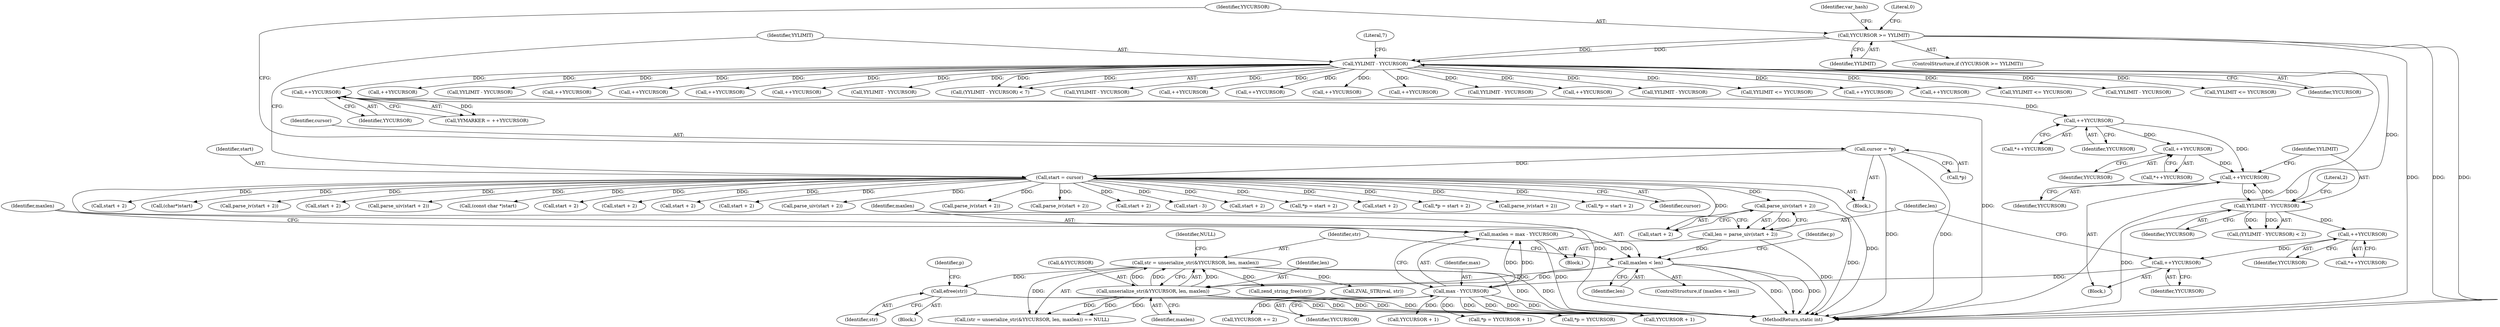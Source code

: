 digraph "0_php-src_1a23ebc1fff59bf480ca92963b36eba5c1b904c4@API" {
"1002107" [label="(Call,efree(str))"];
"1002074" [label="(Call,str = unserialize_str(&YYCURSOR, len, maxlen))"];
"1002076" [label="(Call,unserialize_str(&YYCURSOR, len, maxlen))"];
"1002060" [label="(Call,maxlen < len)"];
"1002054" [label="(Call,maxlen = max - YYCURSOR)"];
"1002056" [label="(Call,max - YYCURSOR)"];
"1002042" [label="(Call,++YYCURSOR)"];
"1001317" [label="(Call,++YYCURSOR)"];
"1000802" [label="(Call,YYLIMIT - YYCURSOR)"];
"1000152" [label="(Call,YYLIMIT - YYCURSOR)"];
"1000125" [label="(Call,YYCURSOR >= YYLIMIT)"];
"1000798" [label="(Call,++YYCURSOR)"];
"1000785" [label="(Call,++YYCURSOR)"];
"1000438" [label="(Call,++YYCURSOR)"];
"1000245" [label="(Call,++YYCURSOR)"];
"1002048" [label="(Call,len = parse_uiv(start + 2))"];
"1002050" [label="(Call,parse_uiv(start + 2))"];
"1000144" [label="(Call,start = cursor)"];
"1000120" [label="(Call,cursor = *p)"];
"1002049" [label="(Identifier,len)"];
"1001604" [label="(Call,start + 2)"];
"1002398" [label="(Call,(char*)start)"];
"1000273" [label="(Call,++YYCURSOR)"];
"1002136" [label="(Call,parse_iv(start + 2))"];
"1002112" [label="(Call,YYCURSOR + 1)"];
"1001115" [label="(Call,YYLIMIT - YYCURSOR)"];
"1000439" [label="(Identifier,YYCURSOR)"];
"1002066" [label="(Identifier,p)"];
"1000205" [label="(Call,++YYCURSOR)"];
"1000803" [label="(Identifier,YYLIMIT)"];
"1002107" [label="(Call,efree(str))"];
"1000125" [label="(Call,YYCURSOR >= YYLIMIT)"];
"1001348" [label="(Call,start + 2)"];
"1002044" [label="(Block,)"];
"1000231" [label="(Call,++YYCURSOR)"];
"1000133" [label="(Identifier,var_hash)"];
"1002117" [label="(Call,YYCURSOR += 2)"];
"1002058" [label="(Identifier,YYCURSOR)"];
"1000287" [label="(Call,++YYCURSOR)"];
"1002111" [label="(Identifier,p)"];
"1002102" [label="(Call,YYCURSOR + 1)"];
"1000785" [label="(Call,++YYCURSOR)"];
"1002079" [label="(Identifier,len)"];
"1000352" [label="(Call,++YYCURSOR)"];
"1002298" [label="(Call,parse_uiv(start + 2))"];
"1002055" [label="(Identifier,maxlen)"];
"1001422" [label="(Call,(const char *)start)"];
"1001358" [label="(Call,YYLIMIT - YYCURSOR)"];
"1000801" [label="(Call,(YYLIMIT - YYCURSOR) < 2)"];
"1000127" [label="(Identifier,YYLIMIT)"];
"1000151" [label="(Call,(YYLIMIT - YYCURSOR) < 7)"];
"1000121" [label="(Identifier,cursor)"];
"1000960" [label="(Call,YYLIMIT - YYCURSOR)"];
"1001263" [label="(Call,start + 2)"];
"1002076" [label="(Call,unserialize_str(&YYCURSOR, len, maxlen))"];
"1002091" [label="(Call,zend_string_free(str))"];
"1002080" [label="(Identifier,maxlen)"];
"1000343" [label="(Call,++YYCURSOR)"];
"1002106" [label="(Block,)"];
"1000246" [label="(Identifier,YYCURSOR)"];
"1001723" [label="(Call,start + 2)"];
"1002067" [label="(Call,start + 2)"];
"1002051" [label="(Call,start + 2)"];
"1000111" [label="(Block,)"];
"1002081" [label="(Identifier,NULL)"];
"1000217" [label="(Call,++YYCURSOR)"];
"1002315" [label="(Call,start + 2)"];
"1002043" [label="(Identifier,YYCURSOR)"];
"1001702" [label="(Call,parse_uiv(start + 2))"];
"1001603" [label="(Call,parse_iv(start + 2))"];
"1001316" [label="(Call,*++YYCURSOR)"];
"1001262" [label="(Call,parse_iv(start + 2))"];
"1000243" [label="(Call,YYMARKER = ++YYCURSOR)"];
"1002299" [label="(Call,start + 2)"];
"1000437" [label="(Call,*++YYCURSOR)"];
"1002056" [label="(Call,max - YYCURSOR)"];
"1000147" [label="(Block,)"];
"1002073" [label="(Call,(str = unserialize_str(&YYCURSOR, len, maxlen)) == NULL)"];
"1002109" [label="(Call,*p = YYCURSOR + 1)"];
"1002447" [label="(MethodReturn,static int)"];
"1001317" [label="(Call,++YYCURSOR)"];
"1000301" [label="(Call,++YYCURSOR)"];
"1000804" [label="(Identifier,YYCURSOR)"];
"1000144" [label="(Call,start = cursor)"];
"1000193" [label="(Call,++YYCURSOR)"];
"1000705" [label="(Call,YYLIMIT - YYCURSOR)"];
"1000124" [label="(ControlStructure,if (YYCURSOR >= YYLIMIT))"];
"1001497" [label="(Call,start - 3)"];
"1000329" [label="(Call,++YYCURSOR)"];
"1002137" [label="(Call,start + 2)"];
"1002074" [label="(Call,str = unserialize_str(&YYCURSOR, len, maxlen))"];
"1001720" [label="(Call,*p = start + 2)"];
"1002054" [label="(Call,maxlen = max - YYCURSOR)"];
"1000120" [label="(Call,cursor = *p)"];
"1001703" [label="(Call,start + 2)"];
"1002312" [label="(Call,*p = start + 2)"];
"1000122" [label="(Call,*p)"];
"1001318" [label="(Identifier,YYCURSOR)"];
"1000145" [label="(Identifier,start)"];
"1000799" [label="(Identifier,YYCURSOR)"];
"1002042" [label="(Call,++YYCURSOR)"];
"1000153" [label="(Identifier,YYLIMIT)"];
"1000245" [label="(Call,++YYCURSOR)"];
"1000784" [label="(Call,*++YYCURSOR)"];
"1002062" [label="(Identifier,len)"];
"1002075" [label="(Identifier,str)"];
"1001207" [label="(Call,YYLIMIT - YYCURSOR)"];
"1001347" [label="(Call,parse_iv(start + 2))"];
"1002061" [label="(Identifier,maxlen)"];
"1002050" [label="(Call,parse_uiv(start + 2))"];
"1000802" [label="(Call,YYLIMIT - YYCURSOR)"];
"1000155" [label="(Literal,7)"];
"1001161" [label="(Call,YYLIMIT <= YYCURSOR)"];
"1000438" [label="(Call,++YYCURSOR)"];
"1002077" [label="(Call,&YYCURSOR)"];
"1000126" [label="(Identifier,YYCURSOR)"];
"1002124" [label="(Call,ZVAL_STR(rval, str))"];
"1002060" [label="(Call,maxlen < len)"];
"1000315" [label="(Call,++YYCURSOR)"];
"1002108" [label="(Identifier,str)"];
"1000798" [label="(Call,++YYCURSOR)"];
"1000786" [label="(Identifier,YYCURSOR)"];
"1000152" [label="(Call,YYLIMIT - YYCURSOR)"];
"1002059" [label="(ControlStructure,if (maxlen < len))"];
"1000259" [label="(Call,++YYCURSOR)"];
"1002057" [label="(Identifier,max)"];
"1000756" [label="(Call,YYLIMIT <= YYCURSOR)"];
"1000805" [label="(Literal,2)"];
"1000849" [label="(Call,YYLIMIT - YYCURSOR)"];
"1002093" [label="(Call,*p = YYCURSOR)"];
"1002064" [label="(Call,*p = start + 2)"];
"1001069" [label="(Call,YYLIMIT <= YYCURSOR)"];
"1002048" [label="(Call,len = parse_uiv(start + 2))"];
"1000130" [label="(Literal,0)"];
"1000146" [label="(Identifier,cursor)"];
"1000154" [label="(Identifier,YYCURSOR)"];
"1002107" -> "1002106"  [label="AST: "];
"1002107" -> "1002108"  [label="CFG: "];
"1002108" -> "1002107"  [label="AST: "];
"1002111" -> "1002107"  [label="CFG: "];
"1002107" -> "1002447"  [label="DDG: "];
"1002107" -> "1002447"  [label="DDG: "];
"1002074" -> "1002107"  [label="DDG: "];
"1002074" -> "1002073"  [label="AST: "];
"1002074" -> "1002076"  [label="CFG: "];
"1002075" -> "1002074"  [label="AST: "];
"1002076" -> "1002074"  [label="AST: "];
"1002081" -> "1002074"  [label="CFG: "];
"1002074" -> "1002447"  [label="DDG: "];
"1002074" -> "1002447"  [label="DDG: "];
"1002074" -> "1002073"  [label="DDG: "];
"1002076" -> "1002074"  [label="DDG: "];
"1002076" -> "1002074"  [label="DDG: "];
"1002076" -> "1002074"  [label="DDG: "];
"1002074" -> "1002091"  [label="DDG: "];
"1002074" -> "1002124"  [label="DDG: "];
"1002076" -> "1002080"  [label="CFG: "];
"1002077" -> "1002076"  [label="AST: "];
"1002079" -> "1002076"  [label="AST: "];
"1002080" -> "1002076"  [label="AST: "];
"1002076" -> "1002447"  [label="DDG: "];
"1002076" -> "1002447"  [label="DDG: "];
"1002076" -> "1002447"  [label="DDG: "];
"1002076" -> "1002073"  [label="DDG: "];
"1002076" -> "1002073"  [label="DDG: "];
"1002076" -> "1002073"  [label="DDG: "];
"1002060" -> "1002076"  [label="DDG: "];
"1002060" -> "1002076"  [label="DDG: "];
"1002060" -> "1002059"  [label="AST: "];
"1002060" -> "1002062"  [label="CFG: "];
"1002061" -> "1002060"  [label="AST: "];
"1002062" -> "1002060"  [label="AST: "];
"1002066" -> "1002060"  [label="CFG: "];
"1002075" -> "1002060"  [label="CFG: "];
"1002060" -> "1002447"  [label="DDG: "];
"1002060" -> "1002447"  [label="DDG: "];
"1002060" -> "1002447"  [label="DDG: "];
"1002054" -> "1002060"  [label="DDG: "];
"1002048" -> "1002060"  [label="DDG: "];
"1002054" -> "1002044"  [label="AST: "];
"1002054" -> "1002056"  [label="CFG: "];
"1002055" -> "1002054"  [label="AST: "];
"1002056" -> "1002054"  [label="AST: "];
"1002061" -> "1002054"  [label="CFG: "];
"1002054" -> "1002447"  [label="DDG: "];
"1002056" -> "1002054"  [label="DDG: "];
"1002056" -> "1002054"  [label="DDG: "];
"1002056" -> "1002058"  [label="CFG: "];
"1002057" -> "1002056"  [label="AST: "];
"1002058" -> "1002056"  [label="AST: "];
"1002056" -> "1002447"  [label="DDG: "];
"1002056" -> "1002447"  [label="DDG: "];
"1002042" -> "1002056"  [label="DDG: "];
"1002056" -> "1002093"  [label="DDG: "];
"1002056" -> "1002102"  [label="DDG: "];
"1002056" -> "1002109"  [label="DDG: "];
"1002056" -> "1002112"  [label="DDG: "];
"1002056" -> "1002117"  [label="DDG: "];
"1002042" -> "1000147"  [label="AST: "];
"1002042" -> "1002043"  [label="CFG: "];
"1002043" -> "1002042"  [label="AST: "];
"1002049" -> "1002042"  [label="CFG: "];
"1001317" -> "1002042"  [label="DDG: "];
"1001317" -> "1001316"  [label="AST: "];
"1001317" -> "1001318"  [label="CFG: "];
"1001318" -> "1001317"  [label="AST: "];
"1001316" -> "1001317"  [label="CFG: "];
"1000802" -> "1001317"  [label="DDG: "];
"1000802" -> "1000801"  [label="AST: "];
"1000802" -> "1000804"  [label="CFG: "];
"1000803" -> "1000802"  [label="AST: "];
"1000804" -> "1000802"  [label="AST: "];
"1000805" -> "1000802"  [label="CFG: "];
"1000802" -> "1002447"  [label="DDG: "];
"1000802" -> "1000798"  [label="DDG: "];
"1000802" -> "1000801"  [label="DDG: "];
"1000802" -> "1000801"  [label="DDG: "];
"1000152" -> "1000802"  [label="DDG: "];
"1000798" -> "1000802"  [label="DDG: "];
"1000152" -> "1000151"  [label="AST: "];
"1000152" -> "1000154"  [label="CFG: "];
"1000153" -> "1000152"  [label="AST: "];
"1000154" -> "1000152"  [label="AST: "];
"1000155" -> "1000152"  [label="CFG: "];
"1000152" -> "1002447"  [label="DDG: "];
"1000152" -> "1000151"  [label="DDG: "];
"1000152" -> "1000151"  [label="DDG: "];
"1000125" -> "1000152"  [label="DDG: "];
"1000125" -> "1000152"  [label="DDG: "];
"1000152" -> "1000193"  [label="DDG: "];
"1000152" -> "1000205"  [label="DDG: "];
"1000152" -> "1000217"  [label="DDG: "];
"1000152" -> "1000231"  [label="DDG: "];
"1000152" -> "1000245"  [label="DDG: "];
"1000152" -> "1000259"  [label="DDG: "];
"1000152" -> "1000273"  [label="DDG: "];
"1000152" -> "1000287"  [label="DDG: "];
"1000152" -> "1000301"  [label="DDG: "];
"1000152" -> "1000315"  [label="DDG: "];
"1000152" -> "1000329"  [label="DDG: "];
"1000152" -> "1000343"  [label="DDG: "];
"1000152" -> "1000352"  [label="DDG: "];
"1000152" -> "1000705"  [label="DDG: "];
"1000152" -> "1000756"  [label="DDG: "];
"1000152" -> "1000849"  [label="DDG: "];
"1000152" -> "1000960"  [label="DDG: "];
"1000152" -> "1001069"  [label="DDG: "];
"1000152" -> "1001115"  [label="DDG: "];
"1000152" -> "1001161"  [label="DDG: "];
"1000152" -> "1001207"  [label="DDG: "];
"1000152" -> "1001358"  [label="DDG: "];
"1000125" -> "1000124"  [label="AST: "];
"1000125" -> "1000127"  [label="CFG: "];
"1000126" -> "1000125"  [label="AST: "];
"1000127" -> "1000125"  [label="AST: "];
"1000130" -> "1000125"  [label="CFG: "];
"1000133" -> "1000125"  [label="CFG: "];
"1000125" -> "1002447"  [label="DDG: "];
"1000125" -> "1002447"  [label="DDG: "];
"1000125" -> "1002447"  [label="DDG: "];
"1000798" -> "1000147"  [label="AST: "];
"1000798" -> "1000799"  [label="CFG: "];
"1000799" -> "1000798"  [label="AST: "];
"1000803" -> "1000798"  [label="CFG: "];
"1000785" -> "1000798"  [label="DDG: "];
"1000438" -> "1000798"  [label="DDG: "];
"1000785" -> "1000784"  [label="AST: "];
"1000785" -> "1000786"  [label="CFG: "];
"1000786" -> "1000785"  [label="AST: "];
"1000784" -> "1000785"  [label="CFG: "];
"1000438" -> "1000785"  [label="DDG: "];
"1000438" -> "1000437"  [label="AST: "];
"1000438" -> "1000439"  [label="CFG: "];
"1000439" -> "1000438"  [label="AST: "];
"1000437" -> "1000438"  [label="CFG: "];
"1000245" -> "1000438"  [label="DDG: "];
"1000245" -> "1000243"  [label="AST: "];
"1000245" -> "1000246"  [label="CFG: "];
"1000246" -> "1000245"  [label="AST: "];
"1000243" -> "1000245"  [label="CFG: "];
"1000245" -> "1002447"  [label="DDG: "];
"1000245" -> "1000243"  [label="DDG: "];
"1002048" -> "1002044"  [label="AST: "];
"1002048" -> "1002050"  [label="CFG: "];
"1002049" -> "1002048"  [label="AST: "];
"1002050" -> "1002048"  [label="AST: "];
"1002055" -> "1002048"  [label="CFG: "];
"1002048" -> "1002447"  [label="DDG: "];
"1002050" -> "1002048"  [label="DDG: "];
"1002050" -> "1002051"  [label="CFG: "];
"1002051" -> "1002050"  [label="AST: "];
"1002050" -> "1002447"  [label="DDG: "];
"1000144" -> "1002050"  [label="DDG: "];
"1000144" -> "1000111"  [label="AST: "];
"1000144" -> "1000146"  [label="CFG: "];
"1000145" -> "1000144"  [label="AST: "];
"1000146" -> "1000144"  [label="AST: "];
"1000153" -> "1000144"  [label="CFG: "];
"1000144" -> "1002447"  [label="DDG: "];
"1000144" -> "1002447"  [label="DDG: "];
"1000120" -> "1000144"  [label="DDG: "];
"1000144" -> "1001262"  [label="DDG: "];
"1000144" -> "1001263"  [label="DDG: "];
"1000144" -> "1001347"  [label="DDG: "];
"1000144" -> "1001348"  [label="DDG: "];
"1000144" -> "1001422"  [label="DDG: "];
"1000144" -> "1001497"  [label="DDG: "];
"1000144" -> "1001603"  [label="DDG: "];
"1000144" -> "1001604"  [label="DDG: "];
"1000144" -> "1001702"  [label="DDG: "];
"1000144" -> "1001703"  [label="DDG: "];
"1000144" -> "1001720"  [label="DDG: "];
"1000144" -> "1001723"  [label="DDG: "];
"1000144" -> "1002051"  [label="DDG: "];
"1000144" -> "1002064"  [label="DDG: "];
"1000144" -> "1002067"  [label="DDG: "];
"1000144" -> "1002136"  [label="DDG: "];
"1000144" -> "1002137"  [label="DDG: "];
"1000144" -> "1002298"  [label="DDG: "];
"1000144" -> "1002299"  [label="DDG: "];
"1000144" -> "1002312"  [label="DDG: "];
"1000144" -> "1002315"  [label="DDG: "];
"1000144" -> "1002398"  [label="DDG: "];
"1000120" -> "1000111"  [label="AST: "];
"1000120" -> "1000122"  [label="CFG: "];
"1000121" -> "1000120"  [label="AST: "];
"1000122" -> "1000120"  [label="AST: "];
"1000126" -> "1000120"  [label="CFG: "];
"1000120" -> "1002447"  [label="DDG: "];
"1000120" -> "1002447"  [label="DDG: "];
}
